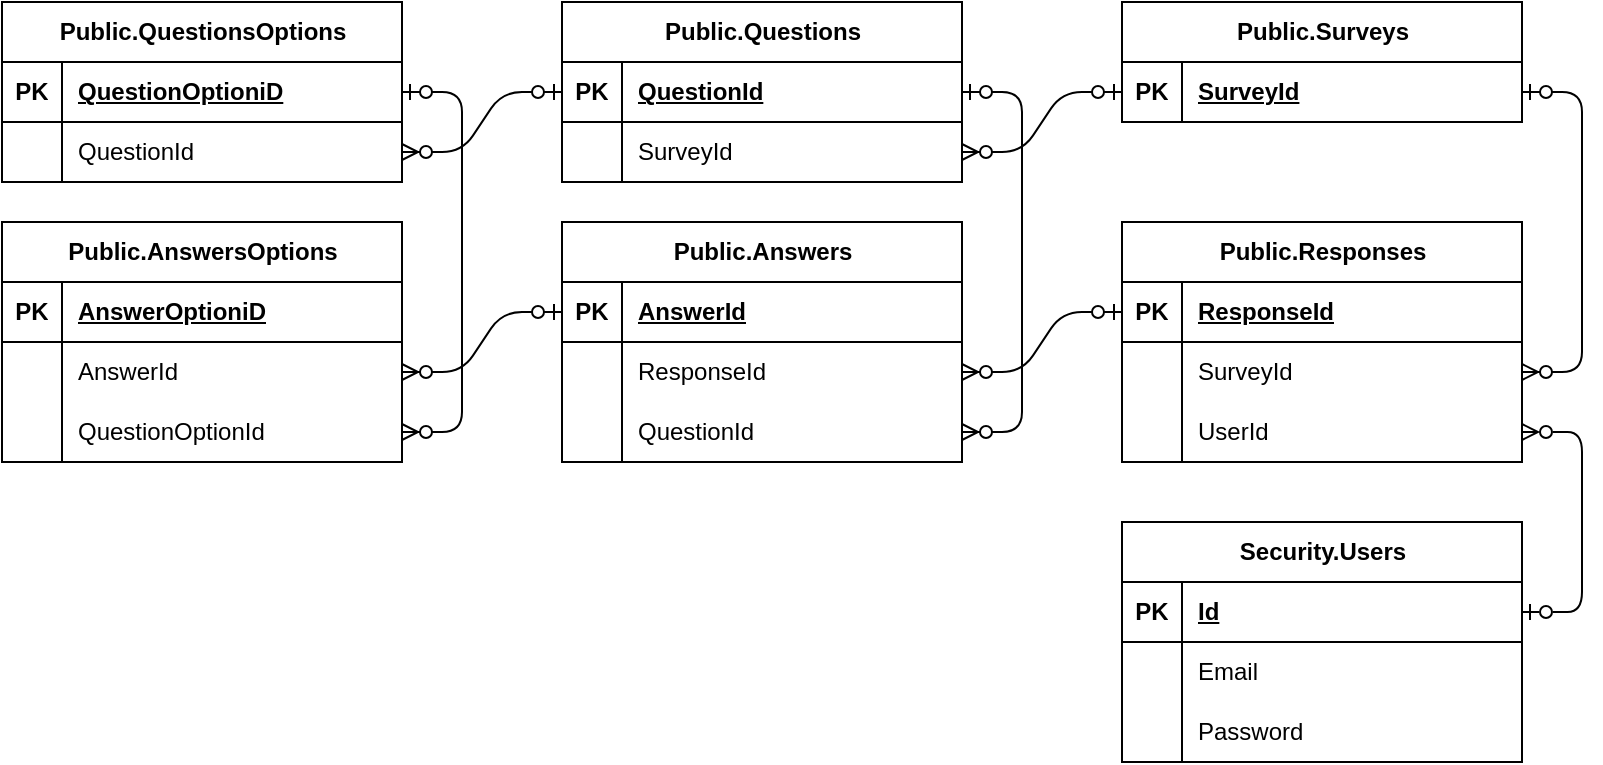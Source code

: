 <mxfile version="21.7.5" type="device">
  <diagram name="surveys" id="em8BVhDstkG2s8aroy8u">
    <mxGraphModel dx="1775" dy="1006" grid="1" gridSize="10" guides="1" tooltips="1" connect="1" arrows="1" fold="1" page="0" pageScale="1" pageWidth="850" pageHeight="1100" math="0" shadow="0">
      <root>
        <mxCell id="0" />
        <mxCell id="1" parent="0" />
        <mxCell id="5SgFSI_UnKfo1OOG8P5M-1" value="Public.Surveys" style="shape=table;startSize=30;container=1;collapsible=1;childLayout=tableLayout;fixedRows=1;rowLines=0;fontStyle=1;align=center;resizeLast=1;html=1;" vertex="1" parent="1">
          <mxGeometry x="80" y="-170" width="200" height="60" as="geometry" />
        </mxCell>
        <mxCell id="5SgFSI_UnKfo1OOG8P5M-2" value="" style="shape=tableRow;horizontal=0;startSize=0;swimlaneHead=0;swimlaneBody=0;fillColor=none;collapsible=0;dropTarget=0;points=[[0,0.5],[1,0.5]];portConstraint=eastwest;top=0;left=0;right=0;bottom=1;" vertex="1" parent="5SgFSI_UnKfo1OOG8P5M-1">
          <mxGeometry y="30" width="200" height="30" as="geometry" />
        </mxCell>
        <mxCell id="5SgFSI_UnKfo1OOG8P5M-3" value="PK" style="shape=partialRectangle;connectable=0;fillColor=none;top=0;left=0;bottom=0;right=0;fontStyle=1;overflow=hidden;whiteSpace=wrap;html=1;" vertex="1" parent="5SgFSI_UnKfo1OOG8P5M-2">
          <mxGeometry width="30" height="30" as="geometry">
            <mxRectangle width="30" height="30" as="alternateBounds" />
          </mxGeometry>
        </mxCell>
        <mxCell id="5SgFSI_UnKfo1OOG8P5M-4" value="SurveyId" style="shape=partialRectangle;connectable=0;fillColor=none;top=0;left=0;bottom=0;right=0;align=left;spacingLeft=6;fontStyle=5;overflow=hidden;whiteSpace=wrap;html=1;" vertex="1" parent="5SgFSI_UnKfo1OOG8P5M-2">
          <mxGeometry x="30" width="170" height="30" as="geometry">
            <mxRectangle width="170" height="30" as="alternateBounds" />
          </mxGeometry>
        </mxCell>
        <mxCell id="5SgFSI_UnKfo1OOG8P5M-5" value="Security.Users" style="shape=table;startSize=30;container=1;collapsible=1;childLayout=tableLayout;fixedRows=1;rowLines=0;fontStyle=1;align=center;resizeLast=1;html=1;" vertex="1" parent="1">
          <mxGeometry x="80" y="90" width="200" height="120" as="geometry" />
        </mxCell>
        <mxCell id="5SgFSI_UnKfo1OOG8P5M-6" value="" style="shape=tableRow;horizontal=0;startSize=0;swimlaneHead=0;swimlaneBody=0;fillColor=none;collapsible=0;dropTarget=0;points=[[0,0.5],[1,0.5]];portConstraint=eastwest;top=0;left=0;right=0;bottom=1;" vertex="1" parent="5SgFSI_UnKfo1OOG8P5M-5">
          <mxGeometry y="30" width="200" height="30" as="geometry" />
        </mxCell>
        <mxCell id="5SgFSI_UnKfo1OOG8P5M-7" value="PK" style="shape=partialRectangle;connectable=0;fillColor=none;top=0;left=0;bottom=0;right=0;fontStyle=1;overflow=hidden;whiteSpace=wrap;html=1;" vertex="1" parent="5SgFSI_UnKfo1OOG8P5M-6">
          <mxGeometry width="30" height="30" as="geometry">
            <mxRectangle width="30" height="30" as="alternateBounds" />
          </mxGeometry>
        </mxCell>
        <mxCell id="5SgFSI_UnKfo1OOG8P5M-8" value="Id" style="shape=partialRectangle;connectable=0;fillColor=none;top=0;left=0;bottom=0;right=0;align=left;spacingLeft=6;fontStyle=5;overflow=hidden;whiteSpace=wrap;html=1;" vertex="1" parent="5SgFSI_UnKfo1OOG8P5M-6">
          <mxGeometry x="30" width="170" height="30" as="geometry">
            <mxRectangle width="170" height="30" as="alternateBounds" />
          </mxGeometry>
        </mxCell>
        <mxCell id="5SgFSI_UnKfo1OOG8P5M-9" value="" style="shape=tableRow;horizontal=0;startSize=0;swimlaneHead=0;swimlaneBody=0;fillColor=none;collapsible=0;dropTarget=0;points=[[0,0.5],[1,0.5]];portConstraint=eastwest;top=0;left=0;right=0;bottom=0;" vertex="1" parent="5SgFSI_UnKfo1OOG8P5M-5">
          <mxGeometry y="60" width="200" height="30" as="geometry" />
        </mxCell>
        <mxCell id="5SgFSI_UnKfo1OOG8P5M-10" value="" style="shape=partialRectangle;connectable=0;fillColor=none;top=0;left=0;bottom=0;right=0;editable=1;overflow=hidden;whiteSpace=wrap;html=1;" vertex="1" parent="5SgFSI_UnKfo1OOG8P5M-9">
          <mxGeometry width="30" height="30" as="geometry">
            <mxRectangle width="30" height="30" as="alternateBounds" />
          </mxGeometry>
        </mxCell>
        <mxCell id="5SgFSI_UnKfo1OOG8P5M-11" value="Email" style="shape=partialRectangle;connectable=0;fillColor=none;top=0;left=0;bottom=0;right=0;align=left;spacingLeft=6;overflow=hidden;whiteSpace=wrap;html=1;" vertex="1" parent="5SgFSI_UnKfo1OOG8P5M-9">
          <mxGeometry x="30" width="170" height="30" as="geometry">
            <mxRectangle width="170" height="30" as="alternateBounds" />
          </mxGeometry>
        </mxCell>
        <mxCell id="5SgFSI_UnKfo1OOG8P5M-12" value="" style="shape=tableRow;horizontal=0;startSize=0;swimlaneHead=0;swimlaneBody=0;fillColor=none;collapsible=0;dropTarget=0;points=[[0,0.5],[1,0.5]];portConstraint=eastwest;top=0;left=0;right=0;bottom=0;" vertex="1" parent="5SgFSI_UnKfo1OOG8P5M-5">
          <mxGeometry y="90" width="200" height="30" as="geometry" />
        </mxCell>
        <mxCell id="5SgFSI_UnKfo1OOG8P5M-13" value="" style="shape=partialRectangle;connectable=0;fillColor=none;top=0;left=0;bottom=0;right=0;editable=1;overflow=hidden;whiteSpace=wrap;html=1;" vertex="1" parent="5SgFSI_UnKfo1OOG8P5M-12">
          <mxGeometry width="30" height="30" as="geometry">
            <mxRectangle width="30" height="30" as="alternateBounds" />
          </mxGeometry>
        </mxCell>
        <mxCell id="5SgFSI_UnKfo1OOG8P5M-14" value="Password" style="shape=partialRectangle;connectable=0;fillColor=none;top=0;left=0;bottom=0;right=0;align=left;spacingLeft=6;overflow=hidden;whiteSpace=wrap;html=1;" vertex="1" parent="5SgFSI_UnKfo1OOG8P5M-12">
          <mxGeometry x="30" width="170" height="30" as="geometry">
            <mxRectangle width="170" height="30" as="alternateBounds" />
          </mxGeometry>
        </mxCell>
        <mxCell id="5SgFSI_UnKfo1OOG8P5M-16" value="Public.Responses" style="shape=table;startSize=30;container=1;collapsible=1;childLayout=tableLayout;fixedRows=1;rowLines=0;fontStyle=1;align=center;resizeLast=1;html=1;" vertex="1" parent="1">
          <mxGeometry x="80" y="-60" width="200" height="120" as="geometry" />
        </mxCell>
        <mxCell id="5SgFSI_UnKfo1OOG8P5M-17" value="" style="shape=tableRow;horizontal=0;startSize=0;swimlaneHead=0;swimlaneBody=0;fillColor=none;collapsible=0;dropTarget=0;points=[[0,0.5],[1,0.5]];portConstraint=eastwest;top=0;left=0;right=0;bottom=1;" vertex="1" parent="5SgFSI_UnKfo1OOG8P5M-16">
          <mxGeometry y="30" width="200" height="30" as="geometry" />
        </mxCell>
        <mxCell id="5SgFSI_UnKfo1OOG8P5M-18" value="PK" style="shape=partialRectangle;connectable=0;fillColor=none;top=0;left=0;bottom=0;right=0;fontStyle=1;overflow=hidden;whiteSpace=wrap;html=1;" vertex="1" parent="5SgFSI_UnKfo1OOG8P5M-17">
          <mxGeometry width="30" height="30" as="geometry">
            <mxRectangle width="30" height="30" as="alternateBounds" />
          </mxGeometry>
        </mxCell>
        <mxCell id="5SgFSI_UnKfo1OOG8P5M-19" value="ResponseId" style="shape=partialRectangle;connectable=0;fillColor=none;top=0;left=0;bottom=0;right=0;align=left;spacingLeft=6;fontStyle=5;overflow=hidden;whiteSpace=wrap;html=1;" vertex="1" parent="5SgFSI_UnKfo1OOG8P5M-17">
          <mxGeometry x="30" width="170" height="30" as="geometry">
            <mxRectangle width="170" height="30" as="alternateBounds" />
          </mxGeometry>
        </mxCell>
        <mxCell id="5SgFSI_UnKfo1OOG8P5M-50" value="" style="shape=tableRow;horizontal=0;startSize=0;swimlaneHead=0;swimlaneBody=0;fillColor=none;collapsible=0;dropTarget=0;points=[[0,0.5],[1,0.5]];portConstraint=eastwest;top=0;left=0;right=0;bottom=0;" vertex="1" parent="5SgFSI_UnKfo1OOG8P5M-16">
          <mxGeometry y="60" width="200" height="30" as="geometry" />
        </mxCell>
        <mxCell id="5SgFSI_UnKfo1OOG8P5M-51" value="" style="shape=partialRectangle;connectable=0;fillColor=none;top=0;left=0;bottom=0;right=0;editable=1;overflow=hidden;whiteSpace=wrap;html=1;" vertex="1" parent="5SgFSI_UnKfo1OOG8P5M-50">
          <mxGeometry width="30" height="30" as="geometry">
            <mxRectangle width="30" height="30" as="alternateBounds" />
          </mxGeometry>
        </mxCell>
        <mxCell id="5SgFSI_UnKfo1OOG8P5M-52" value="SurveyId" style="shape=partialRectangle;connectable=0;fillColor=none;top=0;left=0;bottom=0;right=0;align=left;spacingLeft=6;overflow=hidden;whiteSpace=wrap;html=1;" vertex="1" parent="5SgFSI_UnKfo1OOG8P5M-50">
          <mxGeometry x="30" width="170" height="30" as="geometry">
            <mxRectangle width="170" height="30" as="alternateBounds" />
          </mxGeometry>
        </mxCell>
        <mxCell id="5SgFSI_UnKfo1OOG8P5M-54" value="" style="shape=tableRow;horizontal=0;startSize=0;swimlaneHead=0;swimlaneBody=0;fillColor=none;collapsible=0;dropTarget=0;points=[[0,0.5],[1,0.5]];portConstraint=eastwest;top=0;left=0;right=0;bottom=0;" vertex="1" parent="5SgFSI_UnKfo1OOG8P5M-16">
          <mxGeometry y="90" width="200" height="30" as="geometry" />
        </mxCell>
        <mxCell id="5SgFSI_UnKfo1OOG8P5M-55" value="" style="shape=partialRectangle;connectable=0;fillColor=none;top=0;left=0;bottom=0;right=0;editable=1;overflow=hidden;whiteSpace=wrap;html=1;" vertex="1" parent="5SgFSI_UnKfo1OOG8P5M-54">
          <mxGeometry width="30" height="30" as="geometry">
            <mxRectangle width="30" height="30" as="alternateBounds" />
          </mxGeometry>
        </mxCell>
        <mxCell id="5SgFSI_UnKfo1OOG8P5M-56" value="UserId" style="shape=partialRectangle;connectable=0;fillColor=none;top=0;left=0;bottom=0;right=0;align=left;spacingLeft=6;overflow=hidden;whiteSpace=wrap;html=1;" vertex="1" parent="5SgFSI_UnKfo1OOG8P5M-54">
          <mxGeometry x="30" width="170" height="30" as="geometry">
            <mxRectangle width="170" height="30" as="alternateBounds" />
          </mxGeometry>
        </mxCell>
        <mxCell id="5SgFSI_UnKfo1OOG8P5M-20" value="" style="edgeStyle=entityRelationEdgeStyle;fontSize=12;html=1;endArrow=ERzeroToOne;startArrow=ERzeroToMany;rounded=1;entryX=1;entryY=0.5;entryDx=0;entryDy=0;startFill=0;endFill=0;exitX=1;exitY=0.5;exitDx=0;exitDy=0;" edge="1" parent="1" source="5SgFSI_UnKfo1OOG8P5M-54" target="5SgFSI_UnKfo1OOG8P5M-6">
          <mxGeometry width="100" height="100" relative="1" as="geometry">
            <mxPoint x="210" y="110" as="sourcePoint" />
            <mxPoint x="460" y="-240" as="targetPoint" />
          </mxGeometry>
        </mxCell>
        <mxCell id="5SgFSI_UnKfo1OOG8P5M-21" value="Public.Questions" style="shape=table;startSize=30;container=1;collapsible=1;childLayout=tableLayout;fixedRows=1;rowLines=0;fontStyle=1;align=center;resizeLast=1;html=1;" vertex="1" parent="1">
          <mxGeometry x="-200" y="-170" width="200" height="90" as="geometry" />
        </mxCell>
        <mxCell id="5SgFSI_UnKfo1OOG8P5M-22" value="" style="shape=tableRow;horizontal=0;startSize=0;swimlaneHead=0;swimlaneBody=0;fillColor=none;collapsible=0;dropTarget=0;points=[[0,0.5],[1,0.5]];portConstraint=eastwest;top=0;left=0;right=0;bottom=1;" vertex="1" parent="5SgFSI_UnKfo1OOG8P5M-21">
          <mxGeometry y="30" width="200" height="30" as="geometry" />
        </mxCell>
        <mxCell id="5SgFSI_UnKfo1OOG8P5M-23" value="PK" style="shape=partialRectangle;connectable=0;fillColor=none;top=0;left=0;bottom=0;right=0;fontStyle=1;overflow=hidden;whiteSpace=wrap;html=1;" vertex="1" parent="5SgFSI_UnKfo1OOG8P5M-22">
          <mxGeometry width="30" height="30" as="geometry">
            <mxRectangle width="30" height="30" as="alternateBounds" />
          </mxGeometry>
        </mxCell>
        <mxCell id="5SgFSI_UnKfo1OOG8P5M-24" value="QuestionId" style="shape=partialRectangle;connectable=0;fillColor=none;top=0;left=0;bottom=0;right=0;align=left;spacingLeft=6;fontStyle=5;overflow=hidden;whiteSpace=wrap;html=1;" vertex="1" parent="5SgFSI_UnKfo1OOG8P5M-22">
          <mxGeometry x="30" width="170" height="30" as="geometry">
            <mxRectangle width="170" height="30" as="alternateBounds" />
          </mxGeometry>
        </mxCell>
        <mxCell id="5SgFSI_UnKfo1OOG8P5M-26" value="" style="shape=tableRow;horizontal=0;startSize=0;swimlaneHead=0;swimlaneBody=0;fillColor=none;collapsible=0;dropTarget=0;points=[[0,0.5],[1,0.5]];portConstraint=eastwest;top=0;left=0;right=0;bottom=0;" vertex="1" parent="5SgFSI_UnKfo1OOG8P5M-21">
          <mxGeometry y="60" width="200" height="30" as="geometry" />
        </mxCell>
        <mxCell id="5SgFSI_UnKfo1OOG8P5M-27" value="" style="shape=partialRectangle;connectable=0;fillColor=none;top=0;left=0;bottom=0;right=0;editable=1;overflow=hidden;whiteSpace=wrap;html=1;" vertex="1" parent="5SgFSI_UnKfo1OOG8P5M-26">
          <mxGeometry width="30" height="30" as="geometry">
            <mxRectangle width="30" height="30" as="alternateBounds" />
          </mxGeometry>
        </mxCell>
        <mxCell id="5SgFSI_UnKfo1OOG8P5M-28" value="SurveyId" style="shape=partialRectangle;connectable=0;fillColor=none;top=0;left=0;bottom=0;right=0;align=left;spacingLeft=6;overflow=hidden;whiteSpace=wrap;html=1;" vertex="1" parent="5SgFSI_UnKfo1OOG8P5M-26">
          <mxGeometry x="30" width="170" height="30" as="geometry">
            <mxRectangle width="170" height="30" as="alternateBounds" />
          </mxGeometry>
        </mxCell>
        <mxCell id="5SgFSI_UnKfo1OOG8P5M-25" value="" style="edgeStyle=entityRelationEdgeStyle;fontSize=12;html=1;endArrow=ERzeroToMany;startArrow=ERzeroToOne;rounded=1;exitX=0;exitY=0.5;exitDx=0;exitDy=0;entryX=1;entryY=0.5;entryDx=0;entryDy=0;" edge="1" parent="1" source="5SgFSI_UnKfo1OOG8P5M-2" target="5SgFSI_UnKfo1OOG8P5M-26">
          <mxGeometry width="100" height="100" relative="1" as="geometry">
            <mxPoint x="-40" y="50" as="sourcePoint" />
            <mxPoint x="40" y="120" as="targetPoint" />
          </mxGeometry>
        </mxCell>
        <mxCell id="5SgFSI_UnKfo1OOG8P5M-33" value="Public.Answers" style="shape=table;startSize=30;container=1;collapsible=1;childLayout=tableLayout;fixedRows=1;rowLines=0;fontStyle=1;align=center;resizeLast=1;html=1;" vertex="1" parent="1">
          <mxGeometry x="-200" y="-60" width="200" height="120" as="geometry" />
        </mxCell>
        <mxCell id="5SgFSI_UnKfo1OOG8P5M-34" value="" style="shape=tableRow;horizontal=0;startSize=0;swimlaneHead=0;swimlaneBody=0;fillColor=none;collapsible=0;dropTarget=0;points=[[0,0.5],[1,0.5]];portConstraint=eastwest;top=0;left=0;right=0;bottom=1;" vertex="1" parent="5SgFSI_UnKfo1OOG8P5M-33">
          <mxGeometry y="30" width="200" height="30" as="geometry" />
        </mxCell>
        <mxCell id="5SgFSI_UnKfo1OOG8P5M-35" value="PK" style="shape=partialRectangle;connectable=0;fillColor=none;top=0;left=0;bottom=0;right=0;fontStyle=1;overflow=hidden;whiteSpace=wrap;html=1;" vertex="1" parent="5SgFSI_UnKfo1OOG8P5M-34">
          <mxGeometry width="30" height="30" as="geometry">
            <mxRectangle width="30" height="30" as="alternateBounds" />
          </mxGeometry>
        </mxCell>
        <mxCell id="5SgFSI_UnKfo1OOG8P5M-36" value="AnswerId" style="shape=partialRectangle;connectable=0;fillColor=none;top=0;left=0;bottom=0;right=0;align=left;spacingLeft=6;fontStyle=5;overflow=hidden;whiteSpace=wrap;html=1;" vertex="1" parent="5SgFSI_UnKfo1OOG8P5M-34">
          <mxGeometry x="30" width="170" height="30" as="geometry">
            <mxRectangle width="170" height="30" as="alternateBounds" />
          </mxGeometry>
        </mxCell>
        <mxCell id="5SgFSI_UnKfo1OOG8P5M-37" value="" style="shape=tableRow;horizontal=0;startSize=0;swimlaneHead=0;swimlaneBody=0;fillColor=none;collapsible=0;dropTarget=0;points=[[0,0.5],[1,0.5]];portConstraint=eastwest;top=0;left=0;right=0;bottom=0;" vertex="1" parent="5SgFSI_UnKfo1OOG8P5M-33">
          <mxGeometry y="60" width="200" height="30" as="geometry" />
        </mxCell>
        <mxCell id="5SgFSI_UnKfo1OOG8P5M-38" value="" style="shape=partialRectangle;connectable=0;fillColor=none;top=0;left=0;bottom=0;right=0;editable=1;overflow=hidden;whiteSpace=wrap;html=1;" vertex="1" parent="5SgFSI_UnKfo1OOG8P5M-37">
          <mxGeometry width="30" height="30" as="geometry">
            <mxRectangle width="30" height="30" as="alternateBounds" />
          </mxGeometry>
        </mxCell>
        <mxCell id="5SgFSI_UnKfo1OOG8P5M-39" value="ResponseId" style="shape=partialRectangle;connectable=0;fillColor=none;top=0;left=0;bottom=0;right=0;align=left;spacingLeft=6;overflow=hidden;whiteSpace=wrap;html=1;" vertex="1" parent="5SgFSI_UnKfo1OOG8P5M-37">
          <mxGeometry x="30" width="170" height="30" as="geometry">
            <mxRectangle width="170" height="30" as="alternateBounds" />
          </mxGeometry>
        </mxCell>
        <mxCell id="5SgFSI_UnKfo1OOG8P5M-57" value="" style="shape=tableRow;horizontal=0;startSize=0;swimlaneHead=0;swimlaneBody=0;fillColor=none;collapsible=0;dropTarget=0;points=[[0,0.5],[1,0.5]];portConstraint=eastwest;top=0;left=0;right=0;bottom=0;" vertex="1" parent="5SgFSI_UnKfo1OOG8P5M-33">
          <mxGeometry y="90" width="200" height="30" as="geometry" />
        </mxCell>
        <mxCell id="5SgFSI_UnKfo1OOG8P5M-58" value="" style="shape=partialRectangle;connectable=0;fillColor=none;top=0;left=0;bottom=0;right=0;editable=1;overflow=hidden;whiteSpace=wrap;html=1;" vertex="1" parent="5SgFSI_UnKfo1OOG8P5M-57">
          <mxGeometry width="30" height="30" as="geometry">
            <mxRectangle width="30" height="30" as="alternateBounds" />
          </mxGeometry>
        </mxCell>
        <mxCell id="5SgFSI_UnKfo1OOG8P5M-59" value="QuestionId" style="shape=partialRectangle;connectable=0;fillColor=none;top=0;left=0;bottom=0;right=0;align=left;spacingLeft=6;overflow=hidden;whiteSpace=wrap;html=1;" vertex="1" parent="5SgFSI_UnKfo1OOG8P5M-57">
          <mxGeometry x="30" width="170" height="30" as="geometry">
            <mxRectangle width="170" height="30" as="alternateBounds" />
          </mxGeometry>
        </mxCell>
        <mxCell id="5SgFSI_UnKfo1OOG8P5M-41" value="" style="edgeStyle=entityRelationEdgeStyle;fontSize=12;html=1;endArrow=ERzeroToMany;startArrow=ERzeroToOne;rounded=1;exitX=0;exitY=0.5;exitDx=0;exitDy=0;entryX=1;entryY=0.5;entryDx=0;entryDy=0;" edge="1" parent="1" source="5SgFSI_UnKfo1OOG8P5M-17" target="5SgFSI_UnKfo1OOG8P5M-37">
          <mxGeometry width="100" height="100" relative="1" as="geometry">
            <mxPoint x="40" y="-85" as="sourcePoint" />
            <mxPoint x="-60" y="-15" as="targetPoint" />
          </mxGeometry>
        </mxCell>
        <mxCell id="5SgFSI_UnKfo1OOG8P5M-42" value="Public.QuestionsOptions" style="shape=table;startSize=30;container=1;collapsible=1;childLayout=tableLayout;fixedRows=1;rowLines=0;fontStyle=1;align=center;resizeLast=1;html=1;" vertex="1" parent="1">
          <mxGeometry x="-480" y="-170" width="200" height="90" as="geometry" />
        </mxCell>
        <mxCell id="5SgFSI_UnKfo1OOG8P5M-43" value="" style="shape=tableRow;horizontal=0;startSize=0;swimlaneHead=0;swimlaneBody=0;fillColor=none;collapsible=0;dropTarget=0;points=[[0,0.5],[1,0.5]];portConstraint=eastwest;top=0;left=0;right=0;bottom=1;" vertex="1" parent="5SgFSI_UnKfo1OOG8P5M-42">
          <mxGeometry y="30" width="200" height="30" as="geometry" />
        </mxCell>
        <mxCell id="5SgFSI_UnKfo1OOG8P5M-44" value="PK" style="shape=partialRectangle;connectable=0;fillColor=none;top=0;left=0;bottom=0;right=0;fontStyle=1;overflow=hidden;whiteSpace=wrap;html=1;" vertex="1" parent="5SgFSI_UnKfo1OOG8P5M-43">
          <mxGeometry width="30" height="30" as="geometry">
            <mxRectangle width="30" height="30" as="alternateBounds" />
          </mxGeometry>
        </mxCell>
        <mxCell id="5SgFSI_UnKfo1OOG8P5M-45" value="QuestionOptioniD" style="shape=partialRectangle;connectable=0;fillColor=none;top=0;left=0;bottom=0;right=0;align=left;spacingLeft=6;fontStyle=5;overflow=hidden;whiteSpace=wrap;html=1;" vertex="1" parent="5SgFSI_UnKfo1OOG8P5M-43">
          <mxGeometry x="30" width="170" height="30" as="geometry">
            <mxRectangle width="170" height="30" as="alternateBounds" />
          </mxGeometry>
        </mxCell>
        <mxCell id="5SgFSI_UnKfo1OOG8P5M-46" value="" style="shape=tableRow;horizontal=0;startSize=0;swimlaneHead=0;swimlaneBody=0;fillColor=none;collapsible=0;dropTarget=0;points=[[0,0.5],[1,0.5]];portConstraint=eastwest;top=0;left=0;right=0;bottom=0;" vertex="1" parent="5SgFSI_UnKfo1OOG8P5M-42">
          <mxGeometry y="60" width="200" height="30" as="geometry" />
        </mxCell>
        <mxCell id="5SgFSI_UnKfo1OOG8P5M-47" value="" style="shape=partialRectangle;connectable=0;fillColor=none;top=0;left=0;bottom=0;right=0;editable=1;overflow=hidden;whiteSpace=wrap;html=1;" vertex="1" parent="5SgFSI_UnKfo1OOG8P5M-46">
          <mxGeometry width="30" height="30" as="geometry">
            <mxRectangle width="30" height="30" as="alternateBounds" />
          </mxGeometry>
        </mxCell>
        <mxCell id="5SgFSI_UnKfo1OOG8P5M-48" value="QuestionId" style="shape=partialRectangle;connectable=0;fillColor=none;top=0;left=0;bottom=0;right=0;align=left;spacingLeft=6;overflow=hidden;whiteSpace=wrap;html=1;" vertex="1" parent="5SgFSI_UnKfo1OOG8P5M-46">
          <mxGeometry x="30" width="170" height="30" as="geometry">
            <mxRectangle width="170" height="30" as="alternateBounds" />
          </mxGeometry>
        </mxCell>
        <mxCell id="5SgFSI_UnKfo1OOG8P5M-49" value="" style="edgeStyle=entityRelationEdgeStyle;fontSize=12;html=1;endArrow=ERzeroToMany;startArrow=ERzeroToOne;rounded=1;exitX=0;exitY=0.5;exitDx=0;exitDy=0;entryX=1;entryY=0.5;entryDx=0;entryDy=0;" edge="1" parent="1" source="5SgFSI_UnKfo1OOG8P5M-22" target="5SgFSI_UnKfo1OOG8P5M-46">
          <mxGeometry width="100" height="100" relative="1" as="geometry">
            <mxPoint x="120" y="55" as="sourcePoint" />
            <mxPoint x="40" y="-15" as="targetPoint" />
          </mxGeometry>
        </mxCell>
        <mxCell id="5SgFSI_UnKfo1OOG8P5M-53" value="" style="edgeStyle=entityRelationEdgeStyle;fontSize=12;html=1;endArrow=ERzeroToMany;startArrow=ERzeroToOne;rounded=1;entryX=1;entryY=0.5;entryDx=0;entryDy=0;exitX=1;exitY=0.5;exitDx=0;exitDy=0;" edge="1" parent="1" source="5SgFSI_UnKfo1OOG8P5M-2" target="5SgFSI_UnKfo1OOG8P5M-50">
          <mxGeometry width="100" height="100" relative="1" as="geometry">
            <mxPoint x="10" y="40" as="sourcePoint" />
            <mxPoint x="40" y="-15" as="targetPoint" />
          </mxGeometry>
        </mxCell>
        <mxCell id="5SgFSI_UnKfo1OOG8P5M-60" value="" style="fontSize=12;html=1;endArrow=ERzeroToMany;startArrow=ERzeroToOne;exitX=1;exitY=0.5;exitDx=0;exitDy=0;edgeStyle=entityRelationEdgeStyle;rounded=1;entryX=1;entryY=0.5;entryDx=0;entryDy=0;" edge="1" parent="1" source="5SgFSI_UnKfo1OOG8P5M-22" target="5SgFSI_UnKfo1OOG8P5M-57">
          <mxGeometry width="100" height="100" relative="1" as="geometry">
            <mxPoint x="90" y="-65" as="sourcePoint" />
            <mxPoint x="-240" y="85" as="targetPoint" />
          </mxGeometry>
        </mxCell>
        <mxCell id="5SgFSI_UnKfo1OOG8P5M-61" value="Public.AnswersOptions" style="shape=table;startSize=30;container=1;collapsible=1;childLayout=tableLayout;fixedRows=1;rowLines=0;fontStyle=1;align=center;resizeLast=1;html=1;" vertex="1" parent="1">
          <mxGeometry x="-480" y="-60" width="200" height="120" as="geometry" />
        </mxCell>
        <mxCell id="5SgFSI_UnKfo1OOG8P5M-62" value="" style="shape=tableRow;horizontal=0;startSize=0;swimlaneHead=0;swimlaneBody=0;fillColor=none;collapsible=0;dropTarget=0;points=[[0,0.5],[1,0.5]];portConstraint=eastwest;top=0;left=0;right=0;bottom=1;" vertex="1" parent="5SgFSI_UnKfo1OOG8P5M-61">
          <mxGeometry y="30" width="200" height="30" as="geometry" />
        </mxCell>
        <mxCell id="5SgFSI_UnKfo1OOG8P5M-63" value="PK" style="shape=partialRectangle;connectable=0;fillColor=none;top=0;left=0;bottom=0;right=0;fontStyle=1;overflow=hidden;whiteSpace=wrap;html=1;" vertex="1" parent="5SgFSI_UnKfo1OOG8P5M-62">
          <mxGeometry width="30" height="30" as="geometry">
            <mxRectangle width="30" height="30" as="alternateBounds" />
          </mxGeometry>
        </mxCell>
        <mxCell id="5SgFSI_UnKfo1OOG8P5M-64" value="AnswerOptioniD" style="shape=partialRectangle;connectable=0;fillColor=none;top=0;left=0;bottom=0;right=0;align=left;spacingLeft=6;fontStyle=5;overflow=hidden;whiteSpace=wrap;html=1;" vertex="1" parent="5SgFSI_UnKfo1OOG8P5M-62">
          <mxGeometry x="30" width="170" height="30" as="geometry">
            <mxRectangle width="170" height="30" as="alternateBounds" />
          </mxGeometry>
        </mxCell>
        <mxCell id="5SgFSI_UnKfo1OOG8P5M-65" value="" style="shape=tableRow;horizontal=0;startSize=0;swimlaneHead=0;swimlaneBody=0;fillColor=none;collapsible=0;dropTarget=0;points=[[0,0.5],[1,0.5]];portConstraint=eastwest;top=0;left=0;right=0;bottom=0;" vertex="1" parent="5SgFSI_UnKfo1OOG8P5M-61">
          <mxGeometry y="60" width="200" height="30" as="geometry" />
        </mxCell>
        <mxCell id="5SgFSI_UnKfo1OOG8P5M-66" value="" style="shape=partialRectangle;connectable=0;fillColor=none;top=0;left=0;bottom=0;right=0;editable=1;overflow=hidden;whiteSpace=wrap;html=1;" vertex="1" parent="5SgFSI_UnKfo1OOG8P5M-65">
          <mxGeometry width="30" height="30" as="geometry">
            <mxRectangle width="30" height="30" as="alternateBounds" />
          </mxGeometry>
        </mxCell>
        <mxCell id="5SgFSI_UnKfo1OOG8P5M-67" value="AnswerId" style="shape=partialRectangle;connectable=0;fillColor=none;top=0;left=0;bottom=0;right=0;align=left;spacingLeft=6;overflow=hidden;whiteSpace=wrap;html=1;" vertex="1" parent="5SgFSI_UnKfo1OOG8P5M-65">
          <mxGeometry x="30" width="170" height="30" as="geometry">
            <mxRectangle width="170" height="30" as="alternateBounds" />
          </mxGeometry>
        </mxCell>
        <mxCell id="5SgFSI_UnKfo1OOG8P5M-68" value="" style="shape=tableRow;horizontal=0;startSize=0;swimlaneHead=0;swimlaneBody=0;fillColor=none;collapsible=0;dropTarget=0;points=[[0,0.5],[1,0.5]];portConstraint=eastwest;top=0;left=0;right=0;bottom=0;" vertex="1" parent="5SgFSI_UnKfo1OOG8P5M-61">
          <mxGeometry y="90" width="200" height="30" as="geometry" />
        </mxCell>
        <mxCell id="5SgFSI_UnKfo1OOG8P5M-69" value="" style="shape=partialRectangle;connectable=0;fillColor=none;top=0;left=0;bottom=0;right=0;editable=1;overflow=hidden;whiteSpace=wrap;html=1;" vertex="1" parent="5SgFSI_UnKfo1OOG8P5M-68">
          <mxGeometry width="30" height="30" as="geometry">
            <mxRectangle width="30" height="30" as="alternateBounds" />
          </mxGeometry>
        </mxCell>
        <mxCell id="5SgFSI_UnKfo1OOG8P5M-70" value="QuestionOptionId" style="shape=partialRectangle;connectable=0;fillColor=none;top=0;left=0;bottom=0;right=0;align=left;spacingLeft=6;overflow=hidden;whiteSpace=wrap;html=1;" vertex="1" parent="5SgFSI_UnKfo1OOG8P5M-68">
          <mxGeometry x="30" width="170" height="30" as="geometry">
            <mxRectangle width="170" height="30" as="alternateBounds" />
          </mxGeometry>
        </mxCell>
        <mxCell id="5SgFSI_UnKfo1OOG8P5M-79" value="" style="edgeStyle=entityRelationEdgeStyle;fontSize=12;html=1;endArrow=ERzeroToMany;startArrow=ERzeroToOne;rounded=1;exitX=0;exitY=0.5;exitDx=0;exitDy=0;entryX=1;entryY=0.5;entryDx=0;entryDy=0;" edge="1" parent="1" source="5SgFSI_UnKfo1OOG8P5M-34" target="5SgFSI_UnKfo1OOG8P5M-65">
          <mxGeometry width="100" height="100" relative="1" as="geometry">
            <mxPoint x="-190" y="-165" as="sourcePoint" />
            <mxPoint x="-270" y="-85" as="targetPoint" />
          </mxGeometry>
        </mxCell>
        <mxCell id="5SgFSI_UnKfo1OOG8P5M-80" value="" style="edgeStyle=entityRelationEdgeStyle;fontSize=12;html=1;endArrow=ERzeroToMany;startArrow=ERzeroToOne;rounded=1;exitX=1;exitY=0.5;exitDx=0;exitDy=0;entryX=1;entryY=0.5;entryDx=0;entryDy=0;" edge="1" parent="1" source="5SgFSI_UnKfo1OOG8P5M-43" target="5SgFSI_UnKfo1OOG8P5M-68">
          <mxGeometry width="100" height="100" relative="1" as="geometry">
            <mxPoint x="-190" y="-115" as="sourcePoint" />
            <mxPoint x="-270" y="-85" as="targetPoint" />
          </mxGeometry>
        </mxCell>
      </root>
    </mxGraphModel>
  </diagram>
</mxfile>
